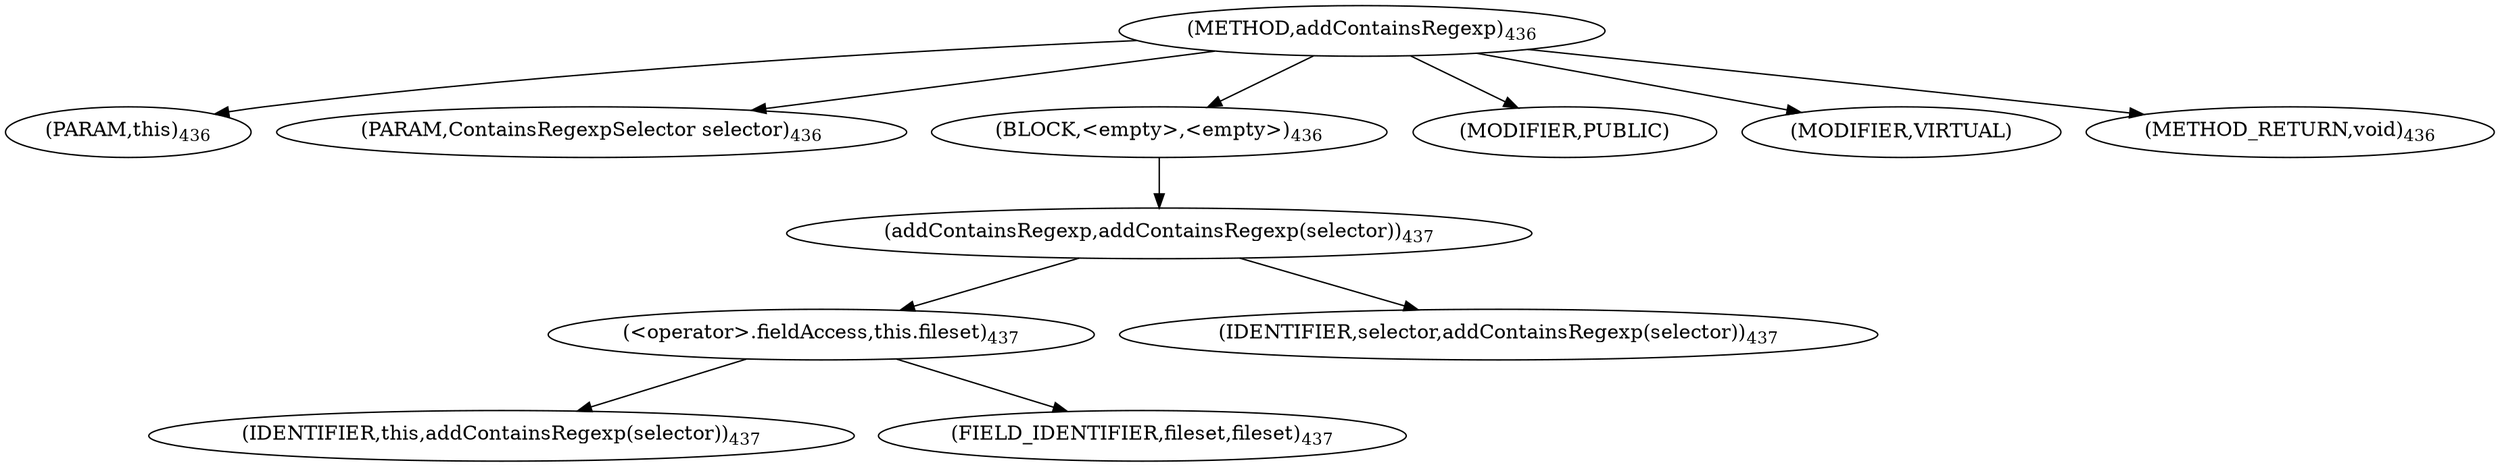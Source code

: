 digraph "addContainsRegexp" {  
"560" [label = <(METHOD,addContainsRegexp)<SUB>436</SUB>> ]
"561" [label = <(PARAM,this)<SUB>436</SUB>> ]
"562" [label = <(PARAM,ContainsRegexpSelector selector)<SUB>436</SUB>> ]
"563" [label = <(BLOCK,&lt;empty&gt;,&lt;empty&gt;)<SUB>436</SUB>> ]
"564" [label = <(addContainsRegexp,addContainsRegexp(selector))<SUB>437</SUB>> ]
"565" [label = <(&lt;operator&gt;.fieldAccess,this.fileset)<SUB>437</SUB>> ]
"566" [label = <(IDENTIFIER,this,addContainsRegexp(selector))<SUB>437</SUB>> ]
"567" [label = <(FIELD_IDENTIFIER,fileset,fileset)<SUB>437</SUB>> ]
"568" [label = <(IDENTIFIER,selector,addContainsRegexp(selector))<SUB>437</SUB>> ]
"569" [label = <(MODIFIER,PUBLIC)> ]
"570" [label = <(MODIFIER,VIRTUAL)> ]
"571" [label = <(METHOD_RETURN,void)<SUB>436</SUB>> ]
  "560" -> "561" 
  "560" -> "562" 
  "560" -> "563" 
  "560" -> "569" 
  "560" -> "570" 
  "560" -> "571" 
  "563" -> "564" 
  "564" -> "565" 
  "564" -> "568" 
  "565" -> "566" 
  "565" -> "567" 
}
